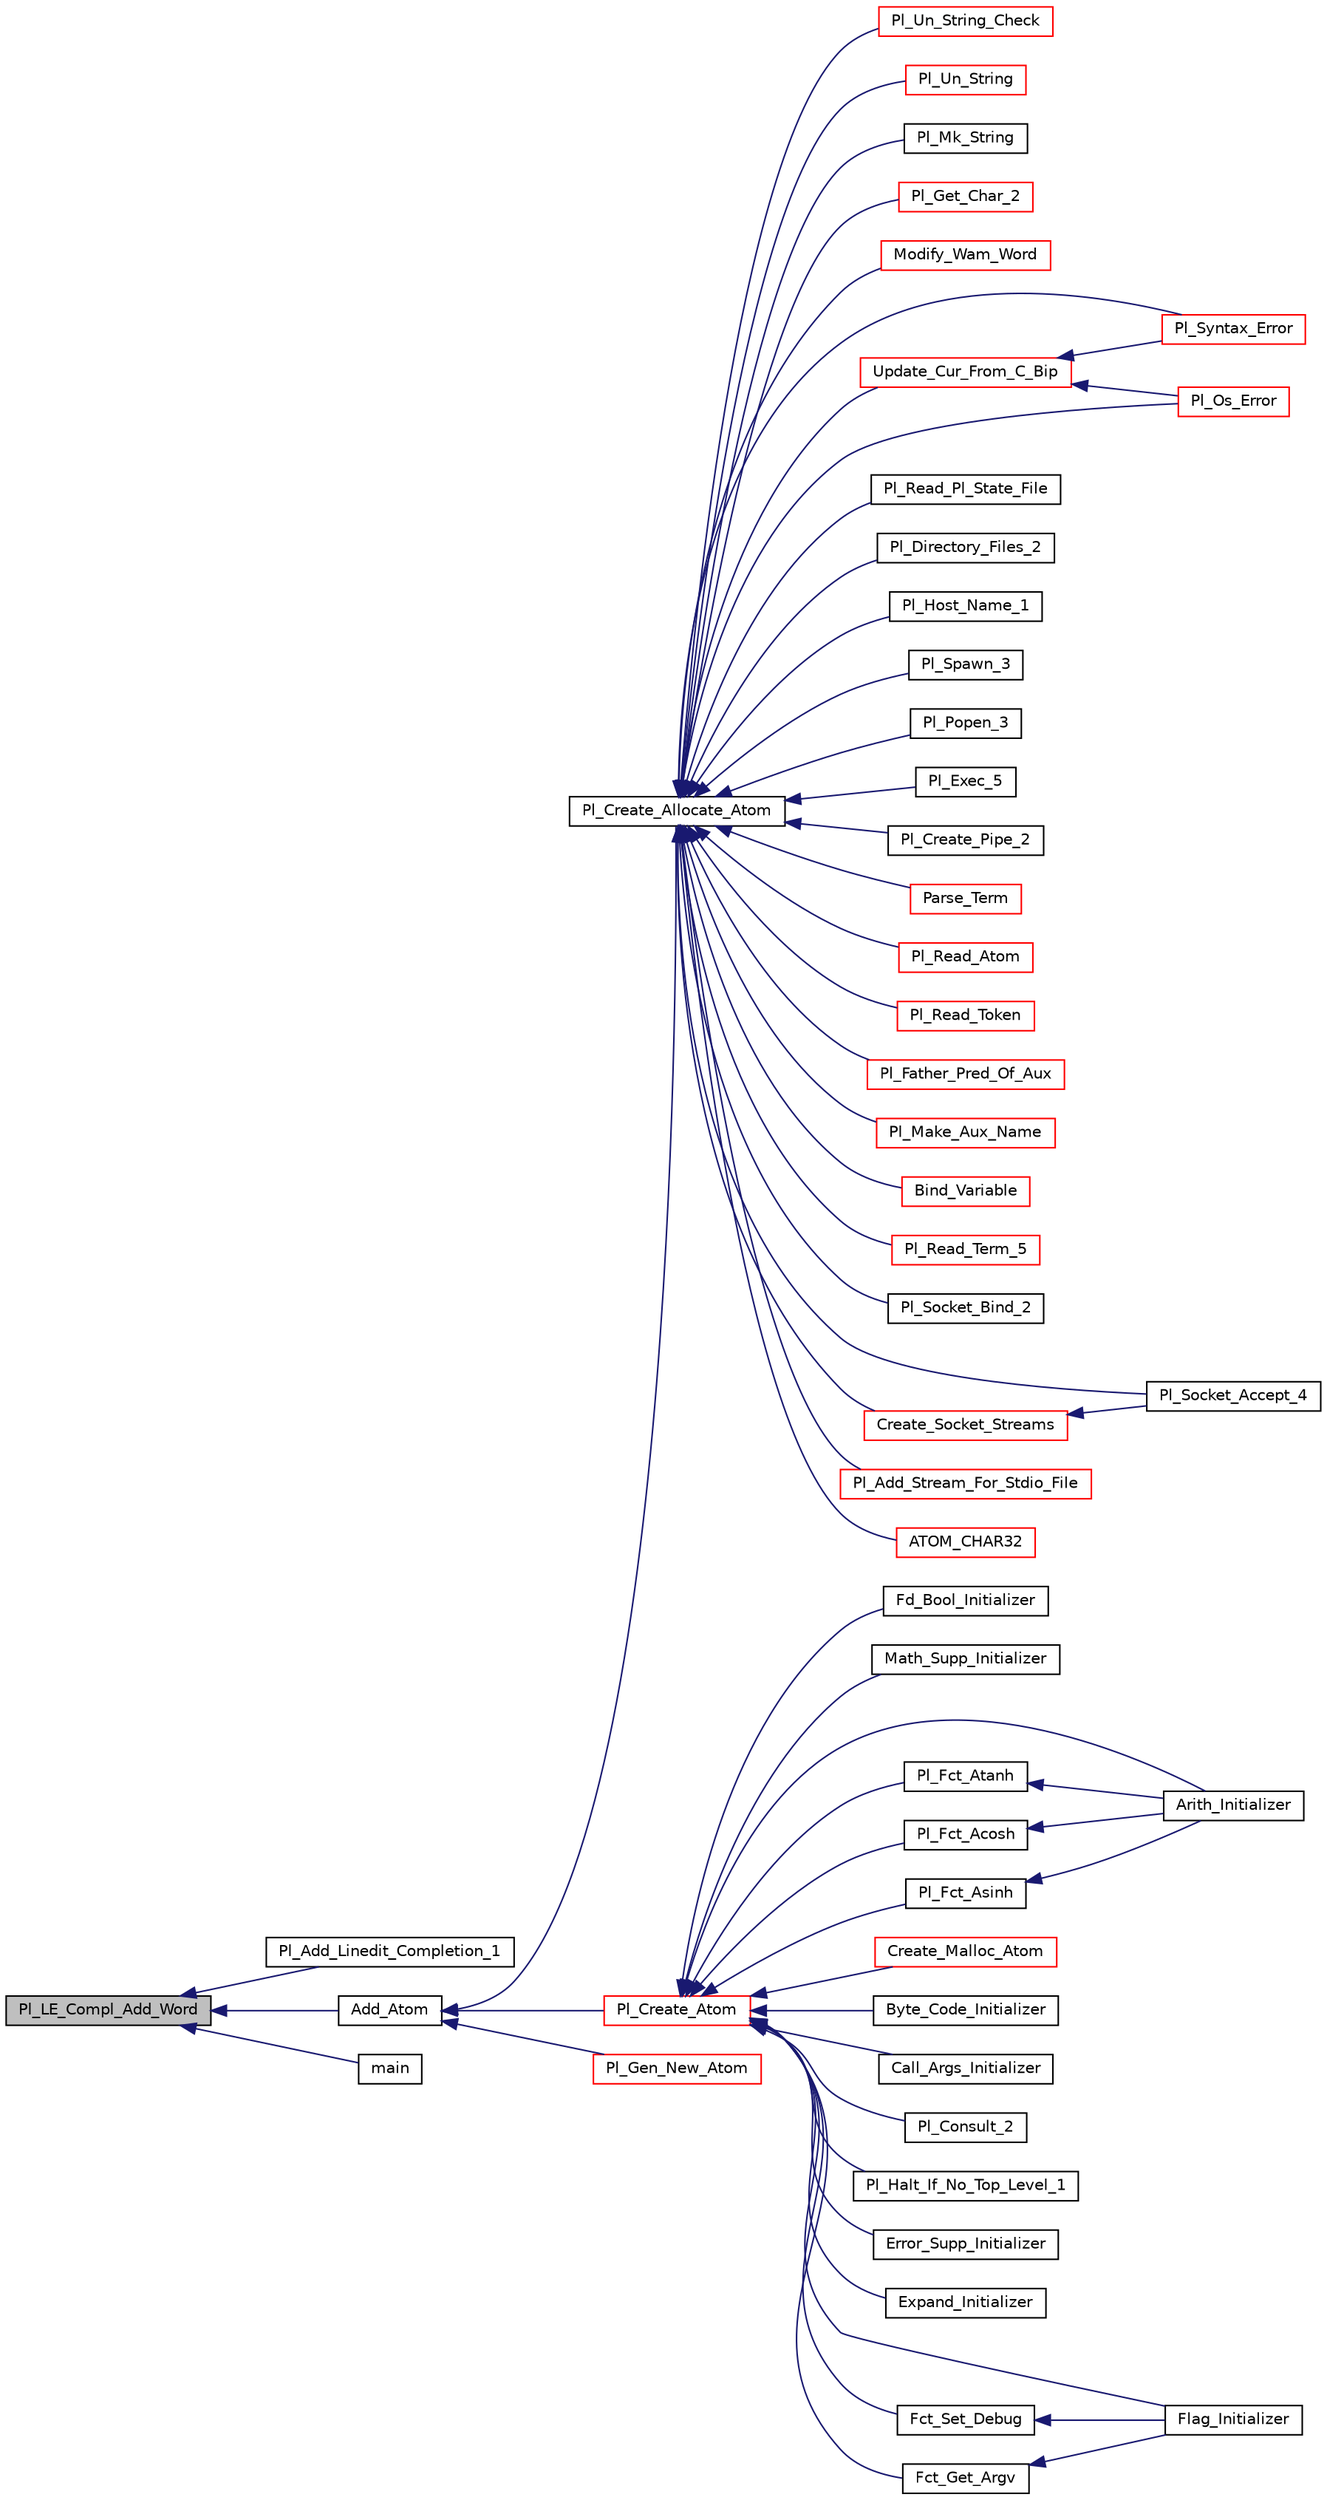 digraph "Pl_LE_Compl_Add_Word"
{
  edge [fontname="Helvetica",fontsize="10",labelfontname="Helvetica",labelfontsize="10"];
  node [fontname="Helvetica",fontsize="10",shape=record];
  rankdir="LR";
  Node1 [label="Pl_LE_Compl_Add_Word",height=0.2,width=0.4,color="black", fillcolor="grey75", style="filled", fontcolor="black"];
  Node1 -> Node2 [dir="back",color="midnightblue",fontsize="10",style="solid",fontname="Helvetica"];
  Node2 [label="Pl_Add_Linedit_Completion_1",height=0.2,width=0.4,color="black", fillcolor="white", style="filled",URL="$le__interf__c_8c.html#ae670cbe5e7928b17250b88c66dc8f8c6"];
  Node1 -> Node3 [dir="back",color="midnightblue",fontsize="10",style="solid",fontname="Helvetica"];
  Node3 [label="Add_Atom",height=0.2,width=0.4,color="black", fillcolor="white", style="filled",URL="$atom_8c.html#abe628ad301508c0ed926cfb4bc791818"];
  Node3 -> Node4 [dir="back",color="midnightblue",fontsize="10",style="solid",fontname="Helvetica"];
  Node4 [label="Pl_Create_Allocate_Atom",height=0.2,width=0.4,color="black", fillcolor="white", style="filled",URL="$atom_8h.html#a76a3983dda97458000ed903b9bc94f6c"];
  Node4 -> Node5 [dir="back",color="midnightblue",fontsize="10",style="solid",fontname="Helvetica"];
  Node5 [label="Pl_Un_String_Check",height=0.2,width=0.4,color="red", fillcolor="white", style="filled",URL="$c__supp_8h.html#aadb036ecc6069f9925f2b1250cc3a058"];
  Node4 -> Node6 [dir="back",color="midnightblue",fontsize="10",style="solid",fontname="Helvetica"];
  Node6 [label="Pl_Un_String",height=0.2,width=0.4,color="red", fillcolor="white", style="filled",URL="$c__supp_8h.html#a75c5fdf8cc9d0f0fd189de51f66d9655"];
  Node4 -> Node7 [dir="back",color="midnightblue",fontsize="10",style="solid",fontname="Helvetica"];
  Node7 [label="Pl_Mk_String",height=0.2,width=0.4,color="black", fillcolor="white", style="filled",URL="$c__supp_8h.html#a1e87ef3f9dbd61b7d7028e2e18d3a926"];
  Node4 -> Node8 [dir="back",color="midnightblue",fontsize="10",style="solid",fontname="Helvetica"];
  Node8 [label="Pl_Get_Char_2",height=0.2,width=0.4,color="red", fillcolor="white", style="filled",URL="$char__io__c_8c.html#a080ced92212fa7639a46b1bb16cbcf30"];
  Node4 -> Node9 [dir="back",color="midnightblue",fontsize="10",style="solid",fontname="Helvetica"];
  Node9 [label="Modify_Wam_Word",height=0.2,width=0.4,color="red", fillcolor="white", style="filled",URL="$debugger__c_8c.html#a038a5ba206b2861a848c62b9ec060b65"];
  Node4 -> Node10 [dir="back",color="midnightblue",fontsize="10",style="solid",fontname="Helvetica"];
  Node10 [label="Update_Cur_From_C_Bip",height=0.2,width=0.4,color="red", fillcolor="white", style="filled",URL="$error__supp_8c.html#aef1341aeb3ceb943d8e9d7d6f77b0582"];
  Node10 -> Node11 [dir="back",color="midnightblue",fontsize="10",style="solid",fontname="Helvetica"];
  Node11 [label="Pl_Syntax_Error",height=0.2,width=0.4,color="red", fillcolor="white", style="filled",URL="$error__supp_8h.html#a8bf7bb96d18b2385eb5e549a7fc25ccb"];
  Node10 -> Node12 [dir="back",color="midnightblue",fontsize="10",style="solid",fontname="Helvetica"];
  Node12 [label="Pl_Os_Error",height=0.2,width=0.4,color="red", fillcolor="white", style="filled",URL="$error__supp_8h.html#a76830f502895027f89f5430f7dcdd159"];
  Node4 -> Node11 [dir="back",color="midnightblue",fontsize="10",style="solid",fontname="Helvetica"];
  Node4 -> Node12 [dir="back",color="midnightblue",fontsize="10",style="solid",fontname="Helvetica"];
  Node4 -> Node13 [dir="back",color="midnightblue",fontsize="10",style="solid",fontname="Helvetica"];
  Node13 [label="Pl_Read_Pl_State_File",height=0.2,width=0.4,color="black", fillcolor="white", style="filled",URL="$flag__supp_8h.html#a6fb80438bca5ea3a8626da474b5111bc"];
  Node4 -> Node14 [dir="back",color="midnightblue",fontsize="10",style="solid",fontname="Helvetica"];
  Node14 [label="Pl_Directory_Files_2",height=0.2,width=0.4,color="black", fillcolor="white", style="filled",URL="$os__interf__c_8c.html#a054283b433b8460a7c04e81b4c43df2f"];
  Node4 -> Node15 [dir="back",color="midnightblue",fontsize="10",style="solid",fontname="Helvetica"];
  Node15 [label="Pl_Host_Name_1",height=0.2,width=0.4,color="black", fillcolor="white", style="filled",URL="$os__interf__c_8c.html#a4324525419034fbe31a887925737400f"];
  Node4 -> Node16 [dir="back",color="midnightblue",fontsize="10",style="solid",fontname="Helvetica"];
  Node16 [label="Pl_Spawn_3",height=0.2,width=0.4,color="black", fillcolor="white", style="filled",URL="$os__interf__c_8c.html#aed2810d942c8bfb1e7912897451fb1e3"];
  Node4 -> Node17 [dir="back",color="midnightblue",fontsize="10",style="solid",fontname="Helvetica"];
  Node17 [label="Pl_Popen_3",height=0.2,width=0.4,color="black", fillcolor="white", style="filled",URL="$os__interf__c_8c.html#a9d0485252a3b1c89182aa8c836af7343"];
  Node4 -> Node18 [dir="back",color="midnightblue",fontsize="10",style="solid",fontname="Helvetica"];
  Node18 [label="Pl_Exec_5",height=0.2,width=0.4,color="black", fillcolor="white", style="filled",URL="$os__interf__c_8c.html#aded08a658582be142616062585180aaa"];
  Node4 -> Node19 [dir="back",color="midnightblue",fontsize="10",style="solid",fontname="Helvetica"];
  Node19 [label="Pl_Create_Pipe_2",height=0.2,width=0.4,color="black", fillcolor="white", style="filled",URL="$os__interf__c_8c.html#ab3f1eca6ee6babddf88815166e3c08ee"];
  Node4 -> Node20 [dir="back",color="midnightblue",fontsize="10",style="solid",fontname="Helvetica"];
  Node20 [label="Parse_Term",height=0.2,width=0.4,color="red", fillcolor="white", style="filled",URL="$parse__supp_8c.html#ae03e3588605a54ec801f9f52c3983921"];
  Node4 -> Node21 [dir="back",color="midnightblue",fontsize="10",style="solid",fontname="Helvetica"];
  Node21 [label="Pl_Read_Atom",height=0.2,width=0.4,color="red", fillcolor="white", style="filled",URL="$parse__supp_8h.html#ac4272819d71e1fbfd3f7ac824a4cd9f4"];
  Node4 -> Node22 [dir="back",color="midnightblue",fontsize="10",style="solid",fontname="Helvetica"];
  Node22 [label="Pl_Read_Token",height=0.2,width=0.4,color="red", fillcolor="white", style="filled",URL="$parse__supp_8h.html#af01cd296c1ec2c9f36fc174562fcca9a"];
  Node4 -> Node23 [dir="back",color="midnightblue",fontsize="10",style="solid",fontname="Helvetica"];
  Node23 [label="Pl_Father_Pred_Of_Aux",height=0.2,width=0.4,color="red", fillcolor="white", style="filled",URL="$pred__supp_8h.html#a11ee7ce76d2cf9ed954eb59086228d2e"];
  Node4 -> Node24 [dir="back",color="midnightblue",fontsize="10",style="solid",fontname="Helvetica"];
  Node24 [label="Pl_Make_Aux_Name",height=0.2,width=0.4,color="red", fillcolor="white", style="filled",URL="$pred__supp_8h.html#a0116518f3303db9779c6cc3f5c2d878b"];
  Node4 -> Node25 [dir="back",color="midnightblue",fontsize="10",style="solid",fontname="Helvetica"];
  Node25 [label="Bind_Variable",height=0.2,width=0.4,color="red", fillcolor="white", style="filled",URL="$pretty__c_8c.html#a11fcf7012551c17045e0edd714f0c163"];
  Node4 -> Node26 [dir="back",color="midnightblue",fontsize="10",style="solid",fontname="Helvetica"];
  Node26 [label="Pl_Read_Term_5",height=0.2,width=0.4,color="red", fillcolor="white", style="filled",URL="$read__c_8c.html#ad383d406378b7b22f08a8382d1a80fb0"];
  Node4 -> Node27 [dir="back",color="midnightblue",fontsize="10",style="solid",fontname="Helvetica"];
  Node27 [label="Pl_Socket_Bind_2",height=0.2,width=0.4,color="black", fillcolor="white", style="filled",URL="$sockets__c_8c.html#aa1e6e178356d10d68da051d34dff64f1"];
  Node4 -> Node28 [dir="back",color="midnightblue",fontsize="10",style="solid",fontname="Helvetica"];
  Node28 [label="Pl_Socket_Accept_4",height=0.2,width=0.4,color="black", fillcolor="white", style="filled",URL="$sockets__c_8c.html#ae82e005638fc6d4c1cc9bb0fe3b3c6e3"];
  Node4 -> Node29 [dir="back",color="midnightblue",fontsize="10",style="solid",fontname="Helvetica"];
  Node29 [label="Create_Socket_Streams",height=0.2,width=0.4,color="red", fillcolor="white", style="filled",URL="$sockets__c_8c.html#a0d079005d2c64521c4431e8652047ec1"];
  Node29 -> Node28 [dir="back",color="midnightblue",fontsize="10",style="solid",fontname="Helvetica"];
  Node4 -> Node30 [dir="back",color="midnightblue",fontsize="10",style="solid",fontname="Helvetica"];
  Node30 [label="Pl_Add_Stream_For_Stdio_File",height=0.2,width=0.4,color="red", fillcolor="white", style="filled",URL="$stream__supp_8h.html#a4b575b16d8ce4212e975f935d57851f2"];
  Node4 -> Node31 [dir="back",color="midnightblue",fontsize="10",style="solid",fontname="Helvetica"];
  Node31 [label="ATOM_CHAR32",height=0.2,width=0.4,color="red", fillcolor="white", style="filled",URL="$atom_8h.html#ae3755451560fb2286cda72948613200f"];
  Node3 -> Node32 [dir="back",color="midnightblue",fontsize="10",style="solid",fontname="Helvetica"];
  Node32 [label="Pl_Create_Atom",height=0.2,width=0.4,color="red", fillcolor="white", style="filled",URL="$atom_8h.html#a068c993d95113a2ba7643918e68eedb3"];
  Node32 -> Node33 [dir="back",color="midnightblue",fontsize="10",style="solid",fontname="Helvetica"];
  Node33 [label="Fd_Bool_Initializer",height=0.2,width=0.4,color="black", fillcolor="white", style="filled",URL="$fd__bool__c_8c.html#a1a75f6073da95705cad602b580443664"];
  Node32 -> Node34 [dir="back",color="midnightblue",fontsize="10",style="solid",fontname="Helvetica"];
  Node34 [label="Math_Supp_Initializer",height=0.2,width=0.4,color="black", fillcolor="white", style="filled",URL="$math__supp_8c.html#a461e492934599bb99050cac0197fb1a2"];
  Node32 -> Node35 [dir="back",color="midnightblue",fontsize="10",style="solid",fontname="Helvetica"];
  Node35 [label="Arith_Initializer",height=0.2,width=0.4,color="black", fillcolor="white", style="filled",URL="$arith__inl__c_8c.html#a741422b3bcf3653225b1cb4ed6d5b571"];
  Node32 -> Node36 [dir="back",color="midnightblue",fontsize="10",style="solid",fontname="Helvetica"];
  Node36 [label="Pl_Fct_Atanh",height=0.2,width=0.4,color="black", fillcolor="white", style="filled",URL="$inl__protos_8h.html#ab3aee7265979843c90cdeb6c07bd5458"];
  Node36 -> Node35 [dir="back",color="midnightblue",fontsize="10",style="solid",fontname="Helvetica"];
  Node32 -> Node37 [dir="back",color="midnightblue",fontsize="10",style="solid",fontname="Helvetica"];
  Node37 [label="Pl_Fct_Acosh",height=0.2,width=0.4,color="black", fillcolor="white", style="filled",URL="$inl__protos_8h.html#a337695706751dc90ccc9b900977188ba"];
  Node37 -> Node35 [dir="back",color="midnightblue",fontsize="10",style="solid",fontname="Helvetica"];
  Node32 -> Node38 [dir="back",color="midnightblue",fontsize="10",style="solid",fontname="Helvetica"];
  Node38 [label="Pl_Fct_Asinh",height=0.2,width=0.4,color="black", fillcolor="white", style="filled",URL="$inl__protos_8h.html#afc02f5cff8069c07283e059a8545b31e"];
  Node38 -> Node35 [dir="back",color="midnightblue",fontsize="10",style="solid",fontname="Helvetica"];
  Node32 -> Node39 [dir="back",color="midnightblue",fontsize="10",style="solid",fontname="Helvetica"];
  Node39 [label="Create_Malloc_Atom",height=0.2,width=0.4,color="red", fillcolor="white", style="filled",URL="$atom__c_8c.html#a0955d501b8eac7be38108d9ab5ff7dd9"];
  Node32 -> Node40 [dir="back",color="midnightblue",fontsize="10",style="solid",fontname="Helvetica"];
  Node40 [label="Byte_Code_Initializer",height=0.2,width=0.4,color="black", fillcolor="white", style="filled",URL="$bc__supp_8c.html#affd179580fd234d803a76f318efa7061"];
  Node32 -> Node41 [dir="back",color="midnightblue",fontsize="10",style="solid",fontname="Helvetica"];
  Node41 [label="Call_Args_Initializer",height=0.2,width=0.4,color="black", fillcolor="white", style="filled",URL="$call__args__c_8c.html#adb02a3d568683af7698f8ab63889b9bb"];
  Node32 -> Node42 [dir="back",color="midnightblue",fontsize="10",style="solid",fontname="Helvetica"];
  Node42 [label="Pl_Consult_2",height=0.2,width=0.4,color="black", fillcolor="white", style="filled",URL="$consult__c_8c.html#a1aeea9f76cdfe478ce18d2262b45f36a"];
  Node32 -> Node43 [dir="back",color="midnightblue",fontsize="10",style="solid",fontname="Helvetica"];
  Node43 [label="Pl_Halt_If_No_Top_Level_1",height=0.2,width=0.4,color="black", fillcolor="white", style="filled",URL="$control__c_8c.html#a5c58fe74a5fcfe05a41d8aacb0f083be"];
  Node32 -> Node44 [dir="back",color="midnightblue",fontsize="10",style="solid",fontname="Helvetica"];
  Node44 [label="Error_Supp_Initializer",height=0.2,width=0.4,color="black", fillcolor="white", style="filled",URL="$error__supp_8c.html#a1d55363a4b7ae1994fbce692424fc5a0"];
  Node32 -> Node45 [dir="back",color="midnightblue",fontsize="10",style="solid",fontname="Helvetica"];
  Node45 [label="Expand_Initializer",height=0.2,width=0.4,color="black", fillcolor="white", style="filled",URL="$expand__c_8c.html#a914052071e0e3ddeb4a81e2950e21a36"];
  Node32 -> Node46 [dir="back",color="midnightblue",fontsize="10",style="solid",fontname="Helvetica"];
  Node46 [label="Flag_Initializer",height=0.2,width=0.4,color="black", fillcolor="white", style="filled",URL="$flag__c_8c.html#a59f3ad1db01faf58853f283b7de161a6"];
  Node32 -> Node47 [dir="back",color="midnightblue",fontsize="10",style="solid",fontname="Helvetica"];
  Node47 [label="Fct_Set_Debug",height=0.2,width=0.4,color="black", fillcolor="white", style="filled",URL="$flag__c_8c.html#ac9f022bfacd4bed335a3aaa3953e393a"];
  Node47 -> Node46 [dir="back",color="midnightblue",fontsize="10",style="solid",fontname="Helvetica"];
  Node32 -> Node48 [dir="back",color="midnightblue",fontsize="10",style="solid",fontname="Helvetica"];
  Node48 [label="Fct_Get_Argv",height=0.2,width=0.4,color="black", fillcolor="white", style="filled",URL="$flag__c_8c.html#afad39fe68518d44fb328c9507a05c498"];
  Node48 -> Node46 [dir="back",color="midnightblue",fontsize="10",style="solid",fontname="Helvetica"];
  Node3 -> Node49 [dir="back",color="midnightblue",fontsize="10",style="solid",fontname="Helvetica"];
  Node49 [label="Pl_Gen_New_Atom",height=0.2,width=0.4,color="red", fillcolor="white", style="filled",URL="$atom_8h.html#aa3ca6203017a3debae6d043cc6cc888f"];
  Node1 -> Node50 [dir="back",color="midnightblue",fontsize="10",style="solid",fontname="Helvetica"];
  Node50 [label="main",height=0.2,width=0.4,color="black", fillcolor="white", style="filled",URL="$test__linedit_8c.html#a0ddf1224851353fc92bfbff6f499fa97"];
}
